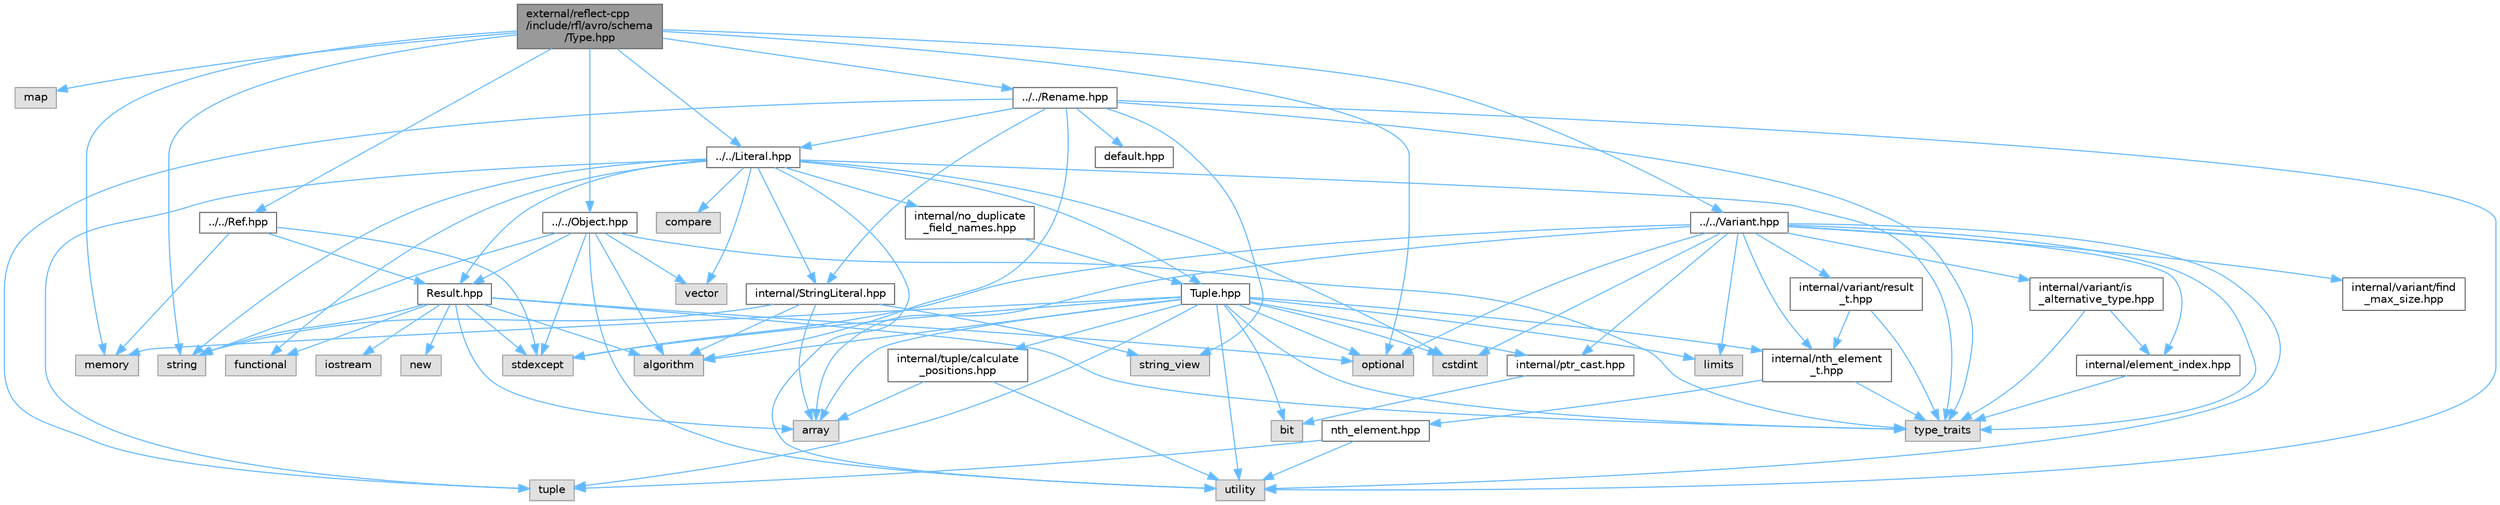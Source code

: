 digraph "external/reflect-cpp/include/rfl/avro/schema/Type.hpp"
{
 // LATEX_PDF_SIZE
  bgcolor="transparent";
  edge [fontname=Helvetica,fontsize=10,labelfontname=Helvetica,labelfontsize=10];
  node [fontname=Helvetica,fontsize=10,shape=box,height=0.2,width=0.4];
  Node1 [id="Node000001",label="external/reflect-cpp\l/include/rfl/avro/schema\l/Type.hpp",height=0.2,width=0.4,color="gray40", fillcolor="grey60", style="filled", fontcolor="black",tooltip=" "];
  Node1 -> Node2 [id="edge93_Node000001_Node000002",color="steelblue1",style="solid",tooltip=" "];
  Node2 [id="Node000002",label="map",height=0.2,width=0.4,color="grey60", fillcolor="#E0E0E0", style="filled",tooltip=" "];
  Node1 -> Node3 [id="edge94_Node000001_Node000003",color="steelblue1",style="solid",tooltip=" "];
  Node3 [id="Node000003",label="memory",height=0.2,width=0.4,color="grey60", fillcolor="#E0E0E0", style="filled",tooltip=" "];
  Node1 -> Node4 [id="edge95_Node000001_Node000004",color="steelblue1",style="solid",tooltip=" "];
  Node4 [id="Node000004",label="optional",height=0.2,width=0.4,color="grey60", fillcolor="#E0E0E0", style="filled",tooltip=" "];
  Node1 -> Node5 [id="edge96_Node000001_Node000005",color="steelblue1",style="solid",tooltip=" "];
  Node5 [id="Node000005",label="string",height=0.2,width=0.4,color="grey60", fillcolor="#E0E0E0", style="filled",tooltip=" "];
  Node1 -> Node6 [id="edge97_Node000001_Node000006",color="steelblue1",style="solid",tooltip=" "];
  Node6 [id="Node000006",label="../../Literal.hpp",height=0.2,width=0.4,color="grey40", fillcolor="white", style="filled",URL="$_literal_8hpp.html",tooltip=" "];
  Node6 -> Node7 [id="edge98_Node000006_Node000007",color="steelblue1",style="solid",tooltip=" "];
  Node7 [id="Node000007",label="compare",height=0.2,width=0.4,color="grey60", fillcolor="#E0E0E0", style="filled",tooltip=" "];
  Node6 -> Node8 [id="edge99_Node000006_Node000008",color="steelblue1",style="solid",tooltip=" "];
  Node8 [id="Node000008",label="cstdint",height=0.2,width=0.4,color="grey60", fillcolor="#E0E0E0", style="filled",tooltip=" "];
  Node6 -> Node9 [id="edge100_Node000006_Node000009",color="steelblue1",style="solid",tooltip=" "];
  Node9 [id="Node000009",label="functional",height=0.2,width=0.4,color="grey60", fillcolor="#E0E0E0", style="filled",tooltip=" "];
  Node6 -> Node5 [id="edge101_Node000006_Node000005",color="steelblue1",style="solid",tooltip=" "];
  Node6 -> Node10 [id="edge102_Node000006_Node000010",color="steelblue1",style="solid",tooltip=" "];
  Node10 [id="Node000010",label="tuple",height=0.2,width=0.4,color="grey60", fillcolor="#E0E0E0", style="filled",tooltip=" "];
  Node6 -> Node11 [id="edge103_Node000006_Node000011",color="steelblue1",style="solid",tooltip=" "];
  Node11 [id="Node000011",label="type_traits",height=0.2,width=0.4,color="grey60", fillcolor="#E0E0E0", style="filled",tooltip=" "];
  Node6 -> Node12 [id="edge104_Node000006_Node000012",color="steelblue1",style="solid",tooltip=" "];
  Node12 [id="Node000012",label="utility",height=0.2,width=0.4,color="grey60", fillcolor="#E0E0E0", style="filled",tooltip=" "];
  Node6 -> Node13 [id="edge105_Node000006_Node000013",color="steelblue1",style="solid",tooltip=" "];
  Node13 [id="Node000013",label="vector",height=0.2,width=0.4,color="grey60", fillcolor="#E0E0E0", style="filled",tooltip=" "];
  Node6 -> Node14 [id="edge106_Node000006_Node000014",color="steelblue1",style="solid",tooltip=" "];
  Node14 [id="Node000014",label="Result.hpp",height=0.2,width=0.4,color="grey40", fillcolor="white", style="filled",URL="$_result_8hpp.html",tooltip=" "];
  Node14 -> Node15 [id="edge107_Node000014_Node000015",color="steelblue1",style="solid",tooltip=" "];
  Node15 [id="Node000015",label="algorithm",height=0.2,width=0.4,color="grey60", fillcolor="#E0E0E0", style="filled",tooltip=" "];
  Node14 -> Node16 [id="edge108_Node000014_Node000016",color="steelblue1",style="solid",tooltip=" "];
  Node16 [id="Node000016",label="array",height=0.2,width=0.4,color="grey60", fillcolor="#E0E0E0", style="filled",tooltip=" "];
  Node14 -> Node9 [id="edge109_Node000014_Node000009",color="steelblue1",style="solid",tooltip=" "];
  Node14 -> Node17 [id="edge110_Node000014_Node000017",color="steelblue1",style="solid",tooltip=" "];
  Node17 [id="Node000017",label="iostream",height=0.2,width=0.4,color="grey60", fillcolor="#E0E0E0", style="filled",tooltip=" "];
  Node14 -> Node18 [id="edge111_Node000014_Node000018",color="steelblue1",style="solid",tooltip=" "];
  Node18 [id="Node000018",label="new",height=0.2,width=0.4,color="grey60", fillcolor="#E0E0E0", style="filled",tooltip=" "];
  Node14 -> Node4 [id="edge112_Node000014_Node000004",color="steelblue1",style="solid",tooltip=" "];
  Node14 -> Node19 [id="edge113_Node000014_Node000019",color="steelblue1",style="solid",tooltip=" "];
  Node19 [id="Node000019",label="stdexcept",height=0.2,width=0.4,color="grey60", fillcolor="#E0E0E0", style="filled",tooltip=" "];
  Node14 -> Node5 [id="edge114_Node000014_Node000005",color="steelblue1",style="solid",tooltip=" "];
  Node14 -> Node11 [id="edge115_Node000014_Node000011",color="steelblue1",style="solid",tooltip=" "];
  Node6 -> Node20 [id="edge116_Node000006_Node000020",color="steelblue1",style="solid",tooltip=" "];
  Node20 [id="Node000020",label="Tuple.hpp",height=0.2,width=0.4,color="grey40", fillcolor="white", style="filled",URL="$_tuple_8hpp.html",tooltip=" "];
  Node20 -> Node15 [id="edge117_Node000020_Node000015",color="steelblue1",style="solid",tooltip=" "];
  Node20 -> Node16 [id="edge118_Node000020_Node000016",color="steelblue1",style="solid",tooltip=" "];
  Node20 -> Node21 [id="edge119_Node000020_Node000021",color="steelblue1",style="solid",tooltip=" "];
  Node21 [id="Node000021",label="bit",height=0.2,width=0.4,color="grey60", fillcolor="#E0E0E0", style="filled",tooltip=" "];
  Node20 -> Node8 [id="edge120_Node000020_Node000008",color="steelblue1",style="solid",tooltip=" "];
  Node20 -> Node22 [id="edge121_Node000020_Node000022",color="steelblue1",style="solid",tooltip=" "];
  Node22 [id="Node000022",label="limits",height=0.2,width=0.4,color="grey60", fillcolor="#E0E0E0", style="filled",tooltip=" "];
  Node20 -> Node3 [id="edge122_Node000020_Node000003",color="steelblue1",style="solid",tooltip=" "];
  Node20 -> Node4 [id="edge123_Node000020_Node000004",color="steelblue1",style="solid",tooltip=" "];
  Node20 -> Node19 [id="edge124_Node000020_Node000019",color="steelblue1",style="solid",tooltip=" "];
  Node20 -> Node10 [id="edge125_Node000020_Node000010",color="steelblue1",style="solid",tooltip=" "];
  Node20 -> Node11 [id="edge126_Node000020_Node000011",color="steelblue1",style="solid",tooltip=" "];
  Node20 -> Node12 [id="edge127_Node000020_Node000012",color="steelblue1",style="solid",tooltip=" "];
  Node20 -> Node23 [id="edge128_Node000020_Node000023",color="steelblue1",style="solid",tooltip=" "];
  Node23 [id="Node000023",label="internal/nth_element\l_t.hpp",height=0.2,width=0.4,color="grey40", fillcolor="white", style="filled",URL="$nth__element__t_8hpp.html",tooltip=" "];
  Node23 -> Node11 [id="edge129_Node000023_Node000011",color="steelblue1",style="solid",tooltip=" "];
  Node23 -> Node24 [id="edge130_Node000023_Node000024",color="steelblue1",style="solid",tooltip=" "];
  Node24 [id="Node000024",label="nth_element.hpp",height=0.2,width=0.4,color="grey40", fillcolor="white", style="filled",URL="$nth__element_8hpp.html",tooltip=" "];
  Node24 -> Node10 [id="edge131_Node000024_Node000010",color="steelblue1",style="solid",tooltip=" "];
  Node24 -> Node12 [id="edge132_Node000024_Node000012",color="steelblue1",style="solid",tooltip=" "];
  Node20 -> Node25 [id="edge133_Node000020_Node000025",color="steelblue1",style="solid",tooltip=" "];
  Node25 [id="Node000025",label="internal/ptr_cast.hpp",height=0.2,width=0.4,color="grey40", fillcolor="white", style="filled",URL="$ptr__cast_8hpp.html",tooltip=" "];
  Node25 -> Node21 [id="edge134_Node000025_Node000021",color="steelblue1",style="solid",tooltip=" "];
  Node20 -> Node26 [id="edge135_Node000020_Node000026",color="steelblue1",style="solid",tooltip=" "];
  Node26 [id="Node000026",label="internal/tuple/calculate\l_positions.hpp",height=0.2,width=0.4,color="grey40", fillcolor="white", style="filled",URL="$calculate__positions_8hpp.html",tooltip=" "];
  Node26 -> Node16 [id="edge136_Node000026_Node000016",color="steelblue1",style="solid",tooltip=" "];
  Node26 -> Node12 [id="edge137_Node000026_Node000012",color="steelblue1",style="solid",tooltip=" "];
  Node6 -> Node27 [id="edge138_Node000006_Node000027",color="steelblue1",style="solid",tooltip=" "];
  Node27 [id="Node000027",label="internal/StringLiteral.hpp",height=0.2,width=0.4,color="grey40", fillcolor="white", style="filled",URL="$_string_literal_8hpp.html",tooltip=" "];
  Node27 -> Node15 [id="edge139_Node000027_Node000015",color="steelblue1",style="solid",tooltip=" "];
  Node27 -> Node16 [id="edge140_Node000027_Node000016",color="steelblue1",style="solid",tooltip=" "];
  Node27 -> Node5 [id="edge141_Node000027_Node000005",color="steelblue1",style="solid",tooltip=" "];
  Node27 -> Node28 [id="edge142_Node000027_Node000028",color="steelblue1",style="solid",tooltip=" "];
  Node28 [id="Node000028",label="string_view",height=0.2,width=0.4,color="grey60", fillcolor="#E0E0E0", style="filled",tooltip=" "];
  Node6 -> Node29 [id="edge143_Node000006_Node000029",color="steelblue1",style="solid",tooltip=" "];
  Node29 [id="Node000029",label="internal/no_duplicate\l_field_names.hpp",height=0.2,width=0.4,color="grey40", fillcolor="white", style="filled",URL="$no__duplicate__field__names_8hpp.html",tooltip=" "];
  Node29 -> Node20 [id="edge144_Node000029_Node000020",color="steelblue1",style="solid",tooltip=" "];
  Node1 -> Node30 [id="edge145_Node000001_Node000030",color="steelblue1",style="solid",tooltip=" "];
  Node30 [id="Node000030",label="../../Object.hpp",height=0.2,width=0.4,color="grey40", fillcolor="white", style="filled",URL="$_object_8hpp.html",tooltip=" "];
  Node30 -> Node15 [id="edge146_Node000030_Node000015",color="steelblue1",style="solid",tooltip=" "];
  Node30 -> Node19 [id="edge147_Node000030_Node000019",color="steelblue1",style="solid",tooltip=" "];
  Node30 -> Node5 [id="edge148_Node000030_Node000005",color="steelblue1",style="solid",tooltip=" "];
  Node30 -> Node11 [id="edge149_Node000030_Node000011",color="steelblue1",style="solid",tooltip=" "];
  Node30 -> Node12 [id="edge150_Node000030_Node000012",color="steelblue1",style="solid",tooltip=" "];
  Node30 -> Node13 [id="edge151_Node000030_Node000013",color="steelblue1",style="solid",tooltip=" "];
  Node30 -> Node14 [id="edge152_Node000030_Node000014",color="steelblue1",style="solid",tooltip=" "];
  Node1 -> Node31 [id="edge153_Node000001_Node000031",color="steelblue1",style="solid",tooltip=" "];
  Node31 [id="Node000031",label="../../Ref.hpp",height=0.2,width=0.4,color="grey40", fillcolor="white", style="filled",URL="$_ref_8hpp.html",tooltip=" "];
  Node31 -> Node3 [id="edge154_Node000031_Node000003",color="steelblue1",style="solid",tooltip=" "];
  Node31 -> Node19 [id="edge155_Node000031_Node000019",color="steelblue1",style="solid",tooltip=" "];
  Node31 -> Node14 [id="edge156_Node000031_Node000014",color="steelblue1",style="solid",tooltip=" "];
  Node1 -> Node32 [id="edge157_Node000001_Node000032",color="steelblue1",style="solid",tooltip=" "];
  Node32 [id="Node000032",label="../../Rename.hpp",height=0.2,width=0.4,color="grey40", fillcolor="white", style="filled",URL="$_rename_8hpp.html",tooltip=" "];
  Node32 -> Node15 [id="edge158_Node000032_Node000015",color="steelblue1",style="solid",tooltip=" "];
  Node32 -> Node28 [id="edge159_Node000032_Node000028",color="steelblue1",style="solid",tooltip=" "];
  Node32 -> Node10 [id="edge160_Node000032_Node000010",color="steelblue1",style="solid",tooltip=" "];
  Node32 -> Node11 [id="edge161_Node000032_Node000011",color="steelblue1",style="solid",tooltip=" "];
  Node32 -> Node12 [id="edge162_Node000032_Node000012",color="steelblue1",style="solid",tooltip=" "];
  Node32 -> Node6 [id="edge163_Node000032_Node000006",color="steelblue1",style="solid",tooltip=" "];
  Node32 -> Node33 [id="edge164_Node000032_Node000033",color="steelblue1",style="solid",tooltip=" "];
  Node33 [id="Node000033",label="default.hpp",height=0.2,width=0.4,color="grey40", fillcolor="white", style="filled",URL="$default_8hpp.html",tooltip=" "];
  Node32 -> Node27 [id="edge165_Node000032_Node000027",color="steelblue1",style="solid",tooltip=" "];
  Node1 -> Node34 [id="edge166_Node000001_Node000034",color="steelblue1",style="solid",tooltip=" "];
  Node34 [id="Node000034",label="../../Variant.hpp",height=0.2,width=0.4,color="grey40", fillcolor="white", style="filled",URL="$_variant_8hpp.html",tooltip=" "];
  Node34 -> Node16 [id="edge167_Node000034_Node000016",color="steelblue1",style="solid",tooltip=" "];
  Node34 -> Node8 [id="edge168_Node000034_Node000008",color="steelblue1",style="solid",tooltip=" "];
  Node34 -> Node22 [id="edge169_Node000034_Node000022",color="steelblue1",style="solid",tooltip=" "];
  Node34 -> Node4 [id="edge170_Node000034_Node000004",color="steelblue1",style="solid",tooltip=" "];
  Node34 -> Node19 [id="edge171_Node000034_Node000019",color="steelblue1",style="solid",tooltip=" "];
  Node34 -> Node11 [id="edge172_Node000034_Node000011",color="steelblue1",style="solid",tooltip=" "];
  Node34 -> Node12 [id="edge173_Node000034_Node000012",color="steelblue1",style="solid",tooltip=" "];
  Node34 -> Node35 [id="edge174_Node000034_Node000035",color="steelblue1",style="solid",tooltip=" "];
  Node35 [id="Node000035",label="internal/element_index.hpp",height=0.2,width=0.4,color="grey40", fillcolor="white", style="filled",URL="$element__index_8hpp.html",tooltip=" "];
  Node35 -> Node11 [id="edge175_Node000035_Node000011",color="steelblue1",style="solid",tooltip=" "];
  Node34 -> Node23 [id="edge176_Node000034_Node000023",color="steelblue1",style="solid",tooltip=" "];
  Node34 -> Node36 [id="edge177_Node000034_Node000036",color="steelblue1",style="solid",tooltip=" "];
  Node36 [id="Node000036",label="internal/variant/find\l_max_size.hpp",height=0.2,width=0.4,color="grey40", fillcolor="white", style="filled",URL="$find__max__size_8hpp.html",tooltip=" "];
  Node34 -> Node37 [id="edge178_Node000034_Node000037",color="steelblue1",style="solid",tooltip=" "];
  Node37 [id="Node000037",label="internal/variant/is\l_alternative_type.hpp",height=0.2,width=0.4,color="grey40", fillcolor="white", style="filled",URL="$is__alternative__type_8hpp.html",tooltip=" "];
  Node37 -> Node11 [id="edge179_Node000037_Node000011",color="steelblue1",style="solid",tooltip=" "];
  Node37 -> Node35 [id="edge180_Node000037_Node000035",color="steelblue1",style="solid",tooltip=" "];
  Node34 -> Node38 [id="edge181_Node000034_Node000038",color="steelblue1",style="solid",tooltip=" "];
  Node38 [id="Node000038",label="internal/variant/result\l_t.hpp",height=0.2,width=0.4,color="grey40", fillcolor="white", style="filled",URL="$result__t_8hpp.html",tooltip=" "];
  Node38 -> Node11 [id="edge182_Node000038_Node000011",color="steelblue1",style="solid",tooltip=" "];
  Node38 -> Node23 [id="edge183_Node000038_Node000023",color="steelblue1",style="solid",tooltip=" "];
  Node34 -> Node25 [id="edge184_Node000034_Node000025",color="steelblue1",style="solid",tooltip=" "];
}

